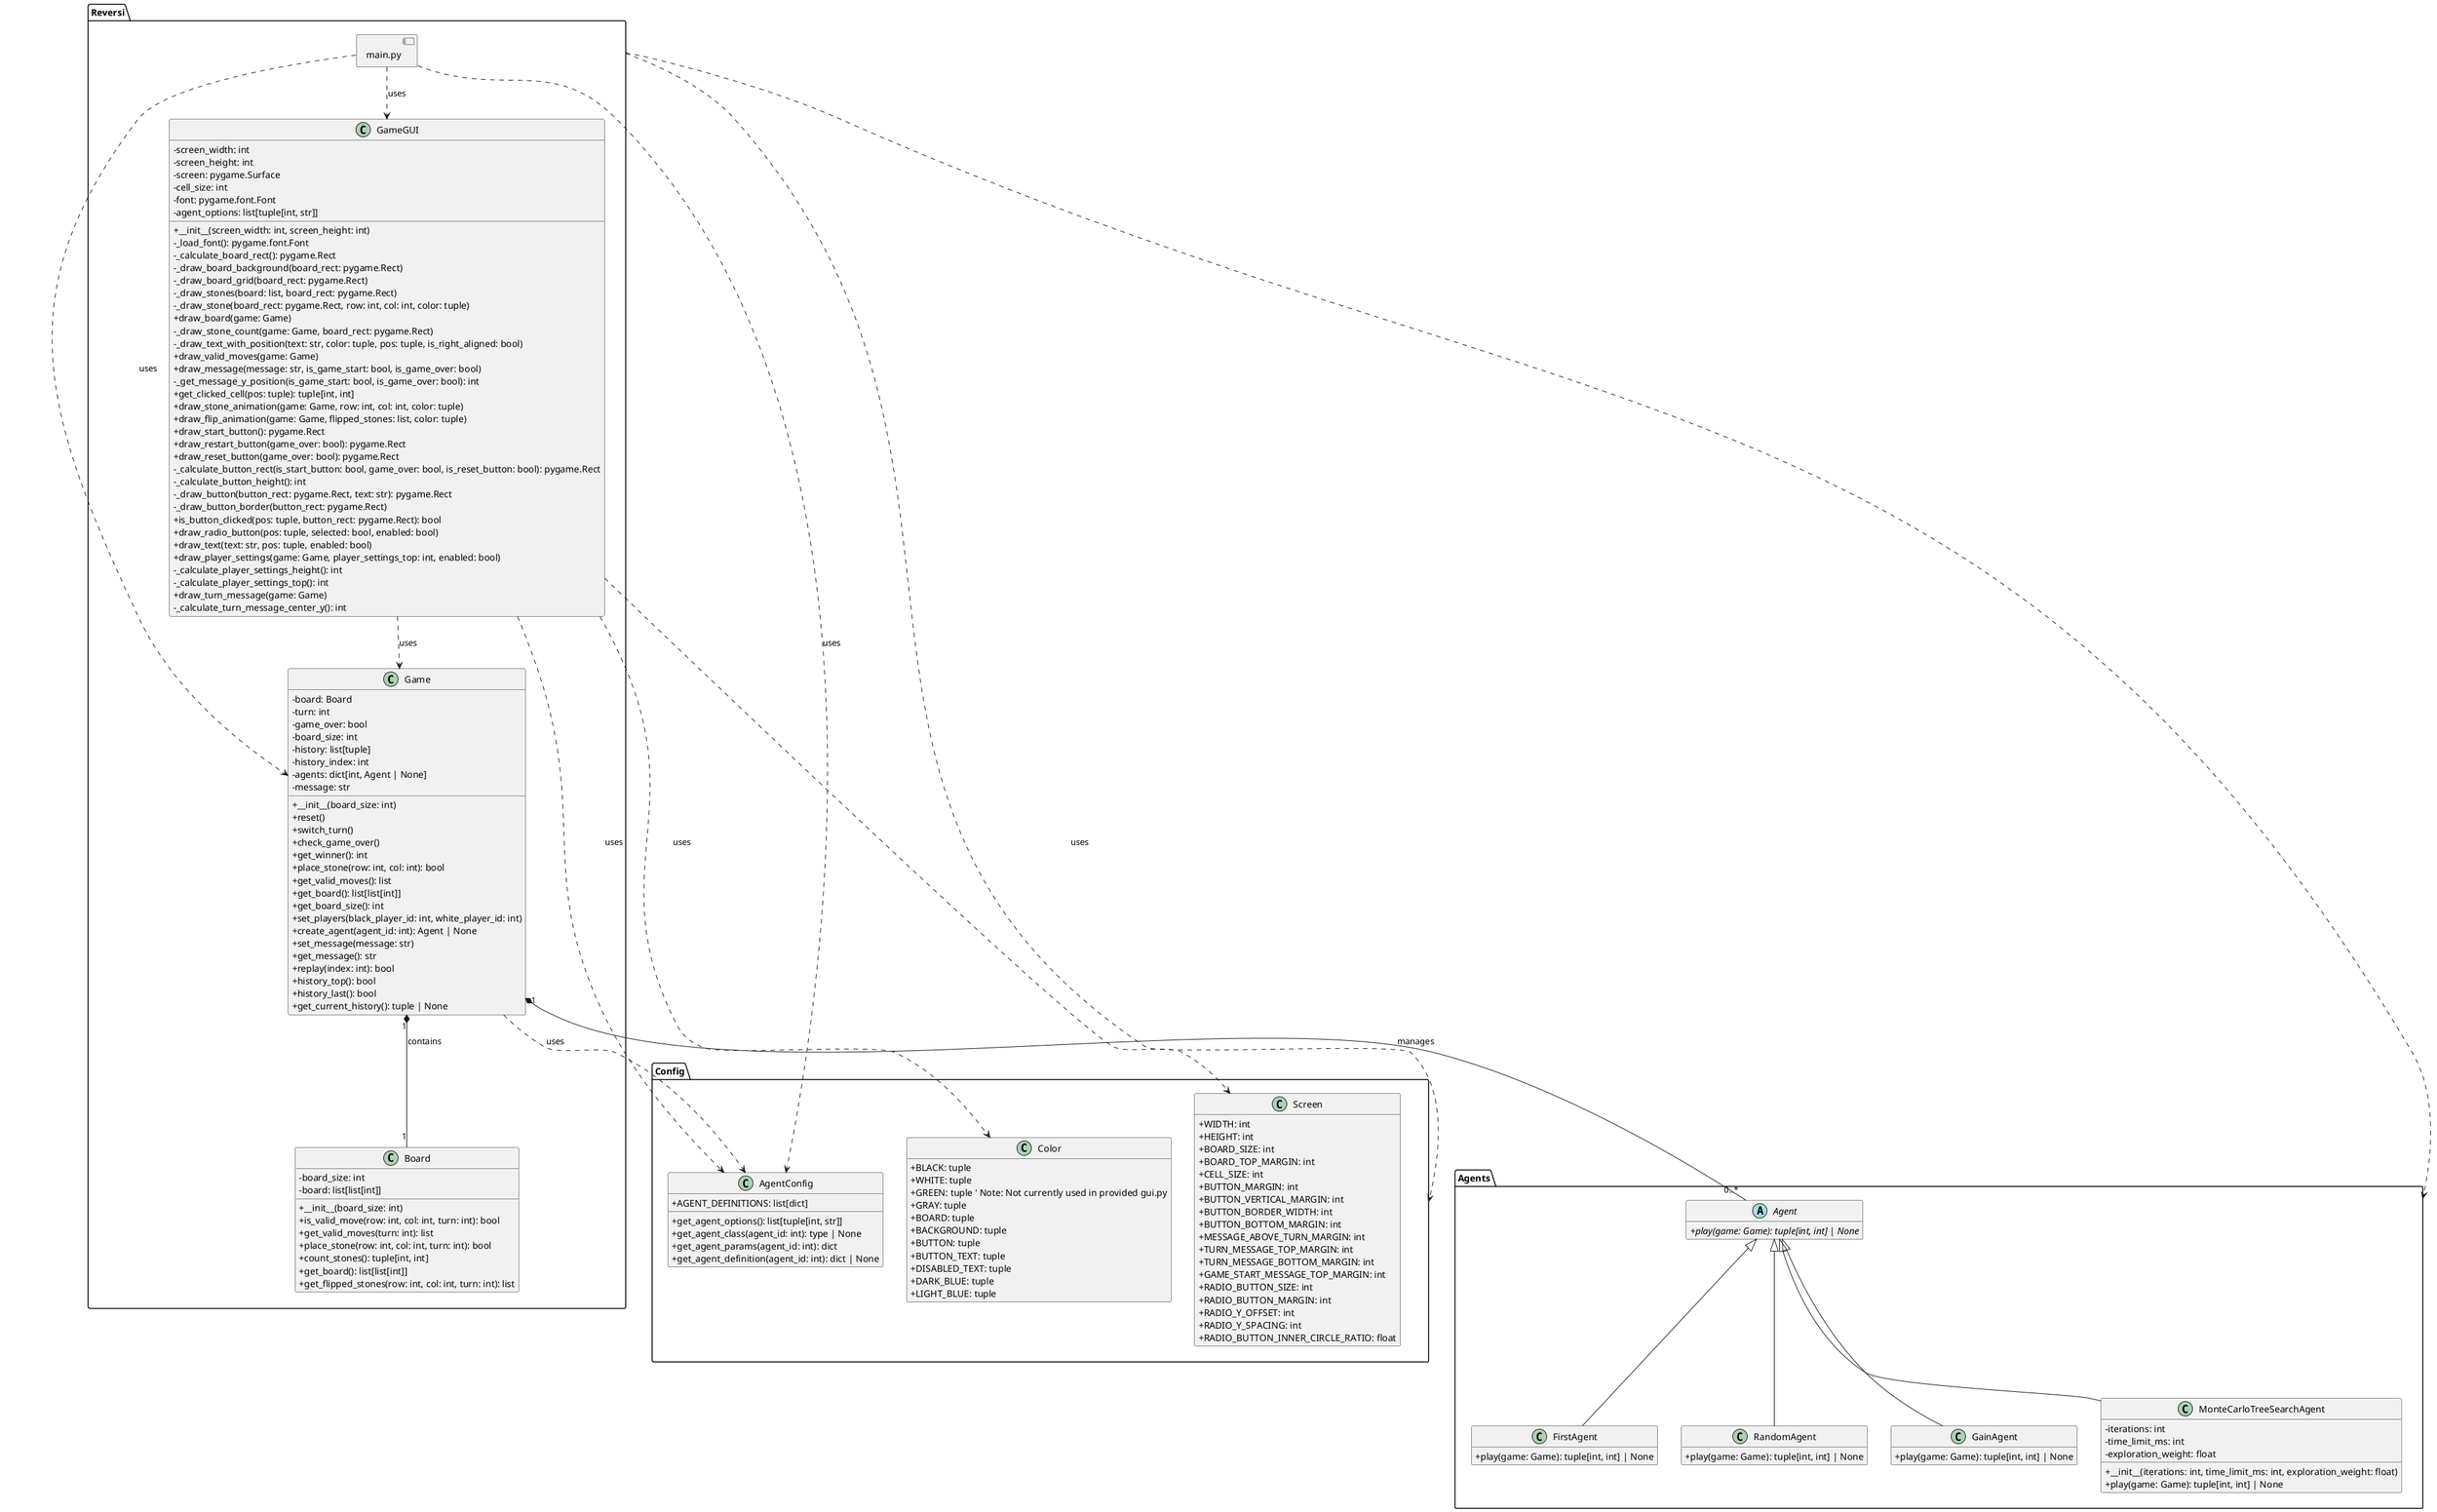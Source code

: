 @startuml
' skinparam monochrome true
skinparam classAttributeIconSize 0
hide empty members

package "Config" {
    class AgentConfig {
        + AGENT_DEFINITIONS: list[dict]
        + get_agent_options(): list[tuple[int, str]]
        + get_agent_class(agent_id: int): type | None
        + get_agent_params(agent_id: int): dict
        + get_agent_definition(agent_id: int): dict | None
    }

    class Color {
        + BLACK: tuple
        + WHITE: tuple
        + GREEN: tuple ' Note: Not currently used in provided gui.py
        + GRAY: tuple
        + BOARD: tuple
        + BACKGROUND: tuple
        + BUTTON: tuple
        + BUTTON_TEXT: tuple
        + DISABLED_TEXT: tuple
        + DARK_BLUE: tuple
        + LIGHT_BLUE: tuple
    }

    class Screen {
        + WIDTH: int
        + HEIGHT: int
        + BOARD_SIZE: int
        + BOARD_TOP_MARGIN: int
        + CELL_SIZE: int
        + BUTTON_MARGIN: int
        + BUTTON_VERTICAL_MARGIN: int
        + BUTTON_BORDER_WIDTH: int
        + BUTTON_BOTTOM_MARGIN: int
        + MESSAGE_ABOVE_TURN_MARGIN: int
        + TURN_MESSAGE_TOP_MARGIN: int
        + TURN_MESSAGE_BOTTOM_MARGIN: int
        + GAME_START_MESSAGE_TOP_MARGIN: int
        + RADIO_BUTTON_SIZE: int
        + RADIO_BUTTON_MARGIN: int
        + RADIO_Y_OFFSET: int
        + RADIO_Y_SPACING: int
        + RADIO_BUTTON_INNER_CIRCLE_RATIO: float
    }
}

package "Agents" {
    abstract class Agent {
        + {abstract} play(game: Game): tuple[int, int] | None
    }

    class FirstAgent extends Agent {
        + play(game: Game): tuple[int, int] | None
    }

    class RandomAgent extends Agent {
        + play(game: Game): tuple[int, int] | None
    }

    class GainAgent extends Agent {
        + play(game: Game): tuple[int, int] | None
    }

    class MonteCarloTreeSearchAgent extends Agent {
        - iterations: int
        - time_limit_ms: int
        - exploration_weight: float
        + __init__(iterations: int, time_limit_ms: int, exploration_weight: float)
        + play(game: Game): tuple[int, int] | None
        ' - _select_node(node: Node): Node ' Implementation details hidden
        ' - _expand_node(node: Node, game: Game) ' Implementation details hidden
        ' - _simulate(game: Game): int ' Implementation details hidden
        ' - _backpropagate(node: Node, result: int) ' Implementation details hidden
        ' - _get_best_move(node: Node): tuple[int, int] | None ' Implementation details hidden
    }

    ' Removed Node class for simplicity, as it's an internal detail of MCTS
    ' class Node { ... }
    ' MonteCarloTreeSearchAgent *-- Node : uses
}


package "Reversi" {
    class Game {
        - board: Board
        - turn: int
        - game_over: bool
        - board_size: int
        - history: list[tuple]
        - history_index: int
        - agents: dict[int, Agent | None]
        - message: str
        + __init__(board_size: int)
        + reset()
        + switch_turn()
        + check_game_over()
        + get_winner(): int
        + place_stone(row: int, col: int): bool
        + get_valid_moves(): list
        + get_board(): list[list[int]]
        + get_board_size(): int
        + set_players(black_player_id: int, white_player_id: int)
        + create_agent(agent_id: int): Agent | None
        + set_message(message: str)
        + get_message(): str
        + replay(index: int): bool
        + history_top(): bool
        + history_last(): bool
        + get_current_history(): tuple | None
    }

    class Board {
        - board_size: int
        - board: list[list[int]]
        + __init__(board_size: int)
        + is_valid_move(row: int, col: int, turn: int): bool
        + get_valid_moves(turn: int): list
        + place_stone(row: int, col: int, turn: int): bool
        + count_stones(): tuple[int, int]
        + get_board(): list[list[int]]
        + get_flipped_stones(row: int, col: int, turn: int): list
    }

    class GameGUI {
        - screen_width: int
        - screen_height: int
        - screen: pygame.Surface
        - cell_size: int
        - font: pygame.font.Font
        - agent_options: list[tuple[int, str]]
        + __init__(screen_width: int, screen_height: int)
        - _load_font(): pygame.font.Font
        - _calculate_board_rect(): pygame.Rect
        - _draw_board_background(board_rect: pygame.Rect)
        - _draw_board_grid(board_rect: pygame.Rect)
        - _draw_stones(board: list, board_rect: pygame.Rect)
        - _draw_stone(board_rect: pygame.Rect, row: int, col: int, color: tuple)
        + draw_board(game: Game)
        - _draw_stone_count(game: Game, board_rect: pygame.Rect)
        - _draw_text_with_position(text: str, color: tuple, pos: tuple, is_right_aligned: bool)
        + draw_valid_moves(game: Game)
        + draw_message(message: str, is_game_start: bool, is_game_over: bool)
        - _get_message_y_position(is_game_start: bool, is_game_over: bool): int
        + get_clicked_cell(pos: tuple): tuple[int, int]
        + draw_stone_animation(game: Game, row: int, col: int, color: tuple)
        + draw_flip_animation(game: Game, flipped_stones: list, color: tuple)
        + draw_start_button(): pygame.Rect
        + draw_restart_button(game_over: bool): pygame.Rect
        + draw_reset_button(game_over: bool): pygame.Rect
        - _calculate_button_rect(is_start_button: bool, game_over: bool, is_reset_button: bool): pygame.Rect
        - _calculate_button_height(): int
        - _draw_button(button_rect: pygame.Rect, text: str): pygame.Rect
        - _draw_button_border(button_rect: pygame.Rect)
        + is_button_clicked(pos: tuple, button_rect: pygame.Rect): bool
        + draw_radio_button(pos: tuple, selected: bool, enabled: bool)
        + draw_text(text: str, pos: tuple, enabled: bool)
        + draw_player_settings(game: Game, player_settings_top: int, enabled: bool)
        - _calculate_player_settings_height(): int
        - _calculate_player_settings_top(): int
        + draw_turn_message(game: Game)
        - _calculate_turn_message_center_y(): int
    }

    component MainScript as "main.py" {
    }

    ' --- Relationships ---
    Game "1" *-- "1" Board : contains
    Game "1" *-- "0..*" Agent : manages

    GameGUI ..> Game : uses
    GameGUI ..> Color : uses
    GameGUI ..> Screen : uses
    GameGUI ..> AgentConfig : uses

    Game ..> AgentConfig : uses

    MainScript ..> Game : uses
    MainScript ..> GameGUI : uses
    MainScript ..> AgentConfig : uses
}

' --- Package Dependencies ---
Reversi ..> Config
Reversi ..> Agents

@enduml
